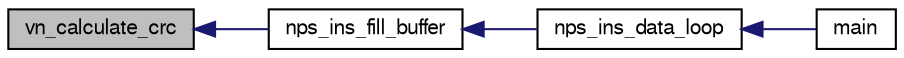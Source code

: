 digraph "vn_calculate_crc"
{
  edge [fontname="FreeSans",fontsize="10",labelfontname="FreeSans",labelfontsize="10"];
  node [fontname="FreeSans",fontsize="10",shape=record];
  rankdir="LR";
  Node1 [label="vn_calculate_crc",height=0.2,width=0.4,color="black", fillcolor="grey75", style="filled", fontcolor="black"];
  Node1 -> Node2 [dir="back",color="midnightblue",fontsize="10",style="solid",fontname="FreeSans"];
  Node2 [label="nps_ins_fill_buffer",height=0.2,width=0.4,color="black", fillcolor="white", style="filled",URL="$nps__ins__vectornav_8c.html#a37df16d56213486a430d45f925225c71"];
  Node2 -> Node3 [dir="back",color="midnightblue",fontsize="10",style="solid",fontname="FreeSans"];
  Node3 [label="nps_ins_data_loop",height=0.2,width=0.4,color="black", fillcolor="white", style="filled",URL="$nps__main__hitl_8c.html#ab7908d1183d09e9f1e7867a372d3399e"];
  Node3 -> Node4 [dir="back",color="midnightblue",fontsize="10",style="solid",fontname="FreeSans"];
  Node4 [label="main",height=0.2,width=0.4,color="black", fillcolor="white", style="filled",URL="$nps__main__hitl_8c.html#a3c04138a5bfe5d72780bb7e82a18e627"];
}

